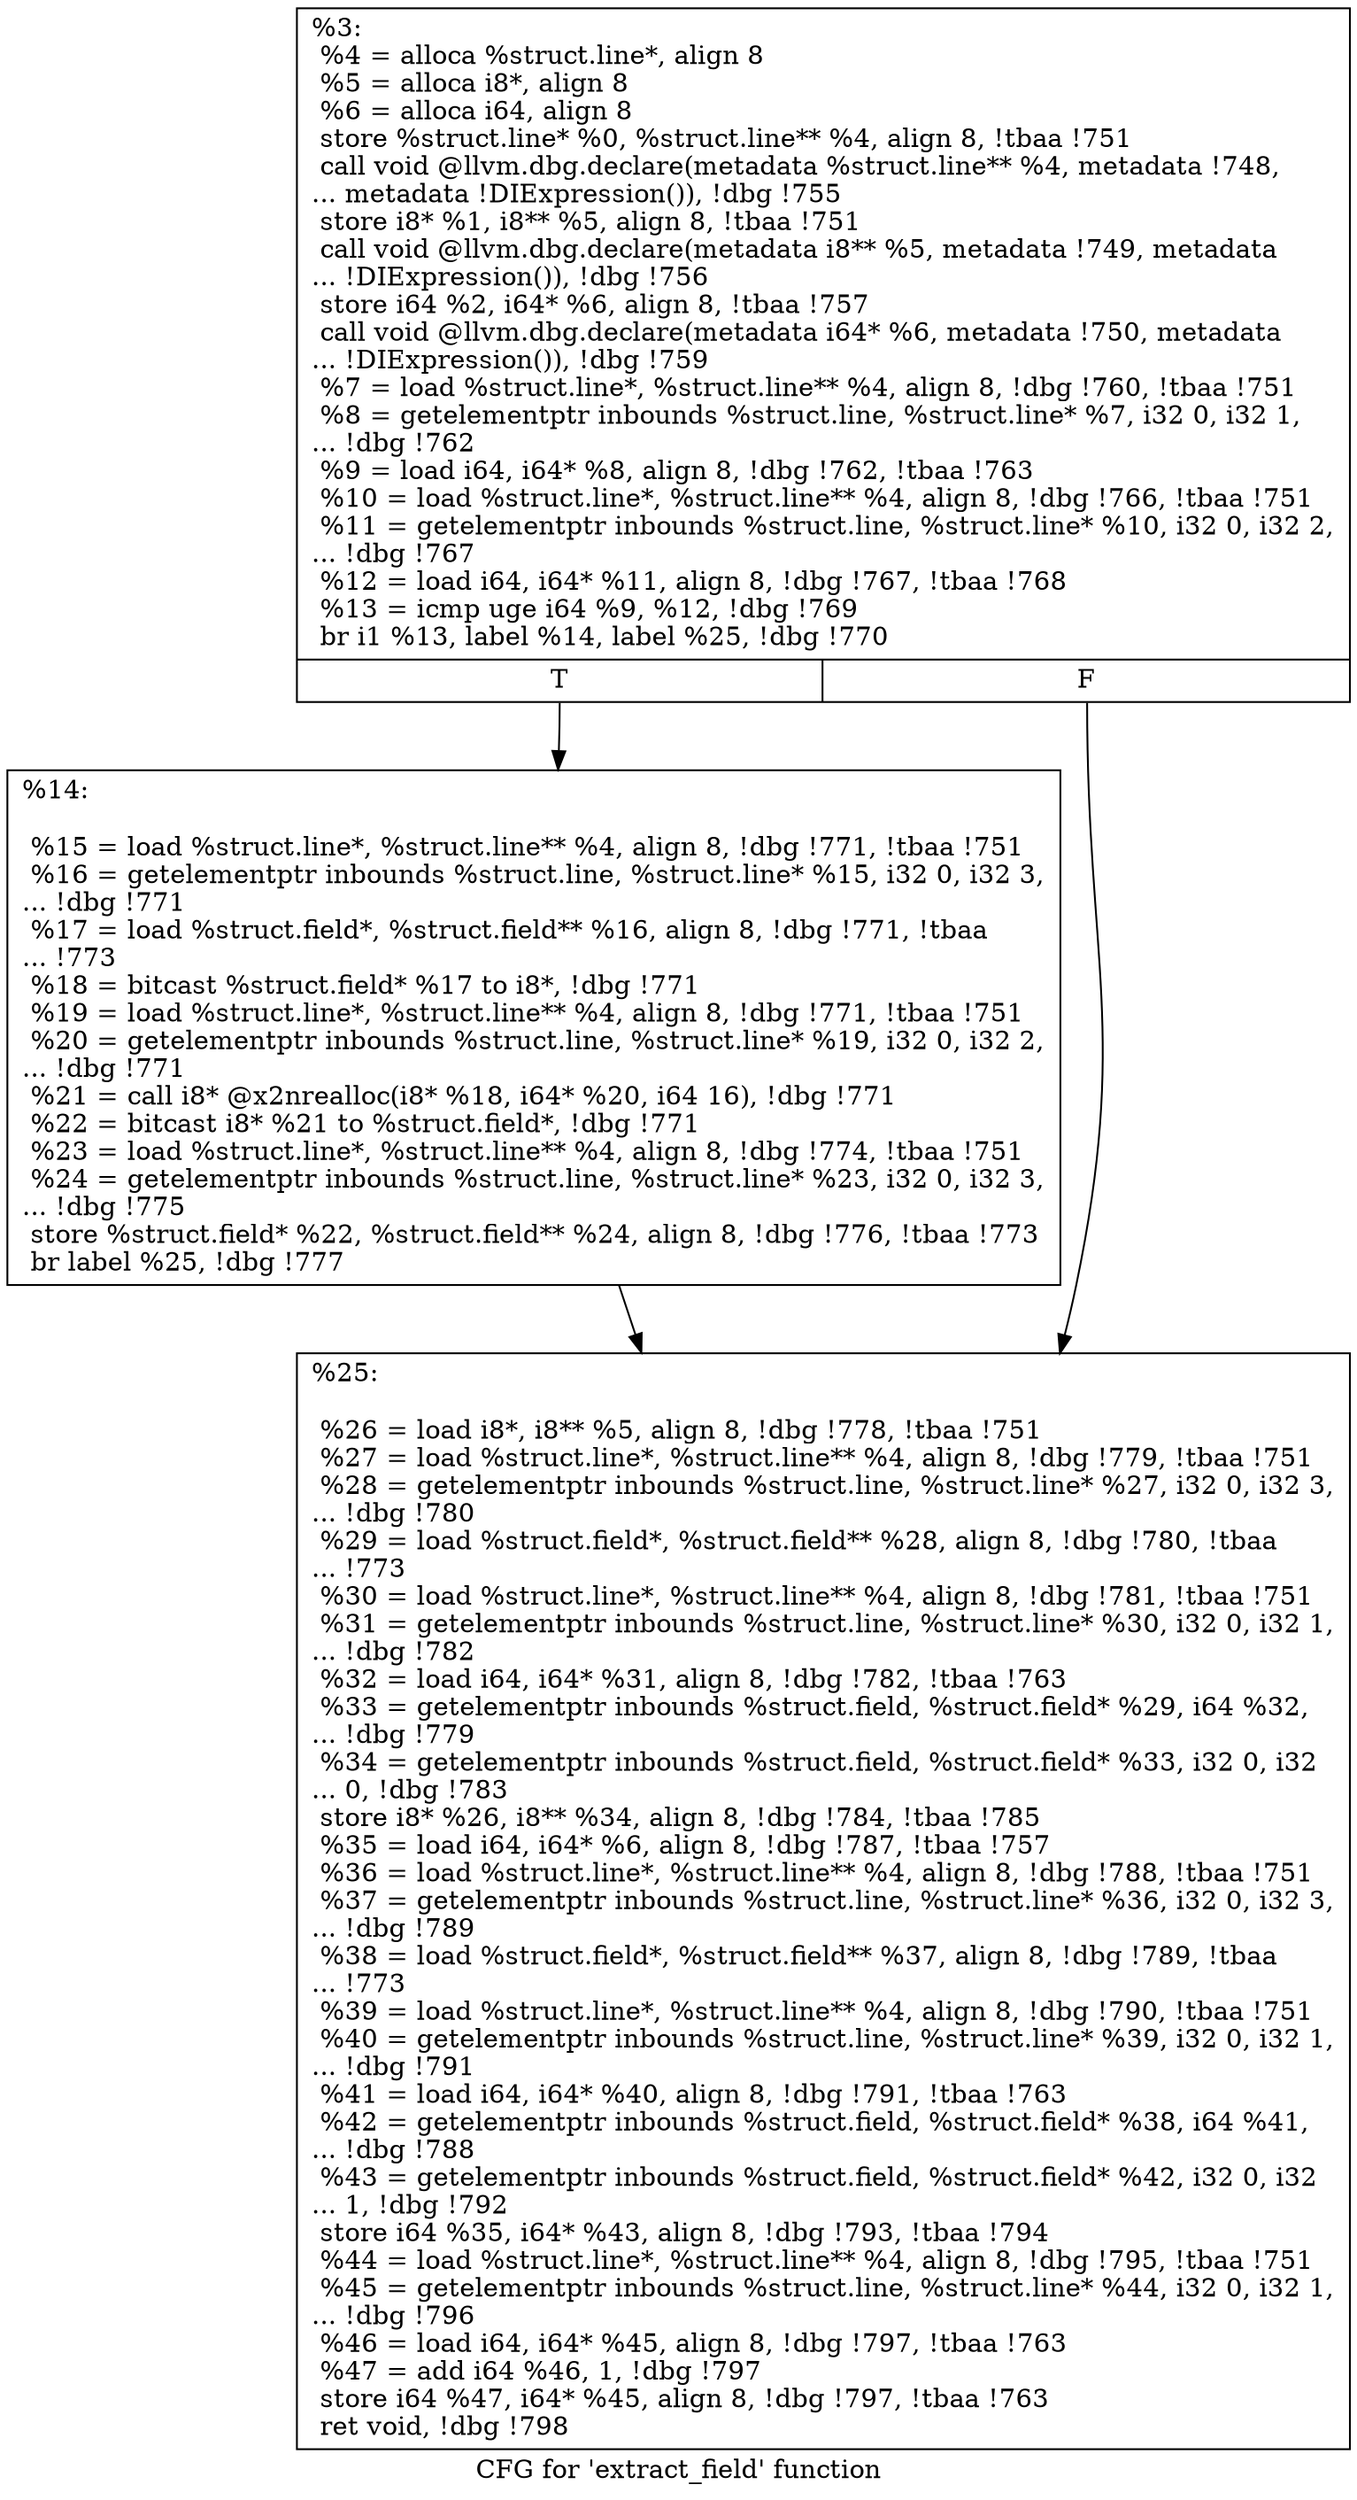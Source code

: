 digraph "CFG for 'extract_field' function" {
	label="CFG for 'extract_field' function";

	Node0xcc4db0 [shape=record,label="{%3:\l  %4 = alloca %struct.line*, align 8\l  %5 = alloca i8*, align 8\l  %6 = alloca i64, align 8\l  store %struct.line* %0, %struct.line** %4, align 8, !tbaa !751\l  call void @llvm.dbg.declare(metadata %struct.line** %4, metadata !748,\l... metadata !DIExpression()), !dbg !755\l  store i8* %1, i8** %5, align 8, !tbaa !751\l  call void @llvm.dbg.declare(metadata i8** %5, metadata !749, metadata\l... !DIExpression()), !dbg !756\l  store i64 %2, i64* %6, align 8, !tbaa !757\l  call void @llvm.dbg.declare(metadata i64* %6, metadata !750, metadata\l... !DIExpression()), !dbg !759\l  %7 = load %struct.line*, %struct.line** %4, align 8, !dbg !760, !tbaa !751\l  %8 = getelementptr inbounds %struct.line, %struct.line* %7, i32 0, i32 1,\l... !dbg !762\l  %9 = load i64, i64* %8, align 8, !dbg !762, !tbaa !763\l  %10 = load %struct.line*, %struct.line** %4, align 8, !dbg !766, !tbaa !751\l  %11 = getelementptr inbounds %struct.line, %struct.line* %10, i32 0, i32 2,\l... !dbg !767\l  %12 = load i64, i64* %11, align 8, !dbg !767, !tbaa !768\l  %13 = icmp uge i64 %9, %12, !dbg !769\l  br i1 %13, label %14, label %25, !dbg !770\l|{<s0>T|<s1>F}}"];
	Node0xcc4db0:s0 -> Node0xcc4e80;
	Node0xcc4db0:s1 -> Node0xcc4ed0;
	Node0xcc4e80 [shape=record,label="{%14:\l\l  %15 = load %struct.line*, %struct.line** %4, align 8, !dbg !771, !tbaa !751\l  %16 = getelementptr inbounds %struct.line, %struct.line* %15, i32 0, i32 3,\l... !dbg !771\l  %17 = load %struct.field*, %struct.field** %16, align 8, !dbg !771, !tbaa\l... !773\l  %18 = bitcast %struct.field* %17 to i8*, !dbg !771\l  %19 = load %struct.line*, %struct.line** %4, align 8, !dbg !771, !tbaa !751\l  %20 = getelementptr inbounds %struct.line, %struct.line* %19, i32 0, i32 2,\l... !dbg !771\l  %21 = call i8* @x2nrealloc(i8* %18, i64* %20, i64 16), !dbg !771\l  %22 = bitcast i8* %21 to %struct.field*, !dbg !771\l  %23 = load %struct.line*, %struct.line** %4, align 8, !dbg !774, !tbaa !751\l  %24 = getelementptr inbounds %struct.line, %struct.line* %23, i32 0, i32 3,\l... !dbg !775\l  store %struct.field* %22, %struct.field** %24, align 8, !dbg !776, !tbaa !773\l  br label %25, !dbg !777\l}"];
	Node0xcc4e80 -> Node0xcc4ed0;
	Node0xcc4ed0 [shape=record,label="{%25:\l\l  %26 = load i8*, i8** %5, align 8, !dbg !778, !tbaa !751\l  %27 = load %struct.line*, %struct.line** %4, align 8, !dbg !779, !tbaa !751\l  %28 = getelementptr inbounds %struct.line, %struct.line* %27, i32 0, i32 3,\l... !dbg !780\l  %29 = load %struct.field*, %struct.field** %28, align 8, !dbg !780, !tbaa\l... !773\l  %30 = load %struct.line*, %struct.line** %4, align 8, !dbg !781, !tbaa !751\l  %31 = getelementptr inbounds %struct.line, %struct.line* %30, i32 0, i32 1,\l... !dbg !782\l  %32 = load i64, i64* %31, align 8, !dbg !782, !tbaa !763\l  %33 = getelementptr inbounds %struct.field, %struct.field* %29, i64 %32,\l... !dbg !779\l  %34 = getelementptr inbounds %struct.field, %struct.field* %33, i32 0, i32\l... 0, !dbg !783\l  store i8* %26, i8** %34, align 8, !dbg !784, !tbaa !785\l  %35 = load i64, i64* %6, align 8, !dbg !787, !tbaa !757\l  %36 = load %struct.line*, %struct.line** %4, align 8, !dbg !788, !tbaa !751\l  %37 = getelementptr inbounds %struct.line, %struct.line* %36, i32 0, i32 3,\l... !dbg !789\l  %38 = load %struct.field*, %struct.field** %37, align 8, !dbg !789, !tbaa\l... !773\l  %39 = load %struct.line*, %struct.line** %4, align 8, !dbg !790, !tbaa !751\l  %40 = getelementptr inbounds %struct.line, %struct.line* %39, i32 0, i32 1,\l... !dbg !791\l  %41 = load i64, i64* %40, align 8, !dbg !791, !tbaa !763\l  %42 = getelementptr inbounds %struct.field, %struct.field* %38, i64 %41,\l... !dbg !788\l  %43 = getelementptr inbounds %struct.field, %struct.field* %42, i32 0, i32\l... 1, !dbg !792\l  store i64 %35, i64* %43, align 8, !dbg !793, !tbaa !794\l  %44 = load %struct.line*, %struct.line** %4, align 8, !dbg !795, !tbaa !751\l  %45 = getelementptr inbounds %struct.line, %struct.line* %44, i32 0, i32 1,\l... !dbg !796\l  %46 = load i64, i64* %45, align 8, !dbg !797, !tbaa !763\l  %47 = add i64 %46, 1, !dbg !797\l  store i64 %47, i64* %45, align 8, !dbg !797, !tbaa !763\l  ret void, !dbg !798\l}"];
}
